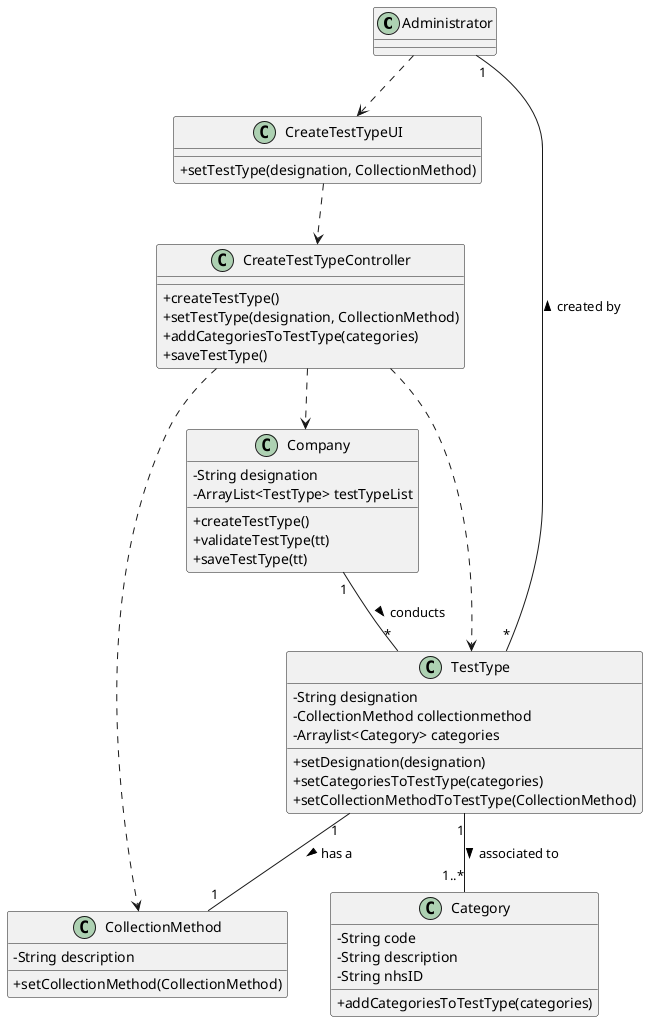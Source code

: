 @startuml

skinparam classAttributeIconSize 0

class Administrator
class CreateTestTypeUI {
+setTestType(designation, CollectionMethod)
}
class CreateTestTypeController {
+createTestType()
+setTestType(designation, CollectionMethod)
+addCategoriesToTestType(categories)
+saveTestType()
}
class CollectionMethod {
-String description
+setCollectionMethod(CollectionMethod)
}
class TestType {
-String designation
-CollectionMethod collectionmethod
-Arraylist<Category> categories
+setDesignation(designation)
+setCategoriesToTestType(categories)
+setCollectionMethodToTestType(CollectionMethod)
}
class Category {
-String code
-String description
-String nhsID
+addCategoriesToTestType(categories)
}
class Company {
-String designation
-ArrayList<TestType> testTypeList
+createTestType()
+validateTestType(tt)
+saveTestType(tt)
}

Administrator ..> CreateTestTypeUI
CreateTestTypeUI ..> CreateTestTypeController
TestType "*"-up-"1" Administrator : created by >
Category "1..*"-up-"1" TestType  : associated to <
TestType "1"--"1" CollectionMethod : has a  >
Company "1"-down-"*" TestType : conducts >
CreateTestTypeController ..> Company
CreateTestTypeController ..> TestType
CreateTestTypeController ..> CollectionMethod


@enduml